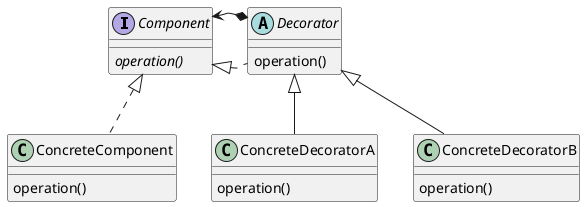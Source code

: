 @startuml
'https://plantuml.com/class-diagram

'Component <|-left-  ConcreteComponent
'Component <|-right- Decorator
'Decorator <|-down ConcreteDecoratorA
'Decorator <|-down ConcreteDecoratorB

interface Component{
{abstract}operation()
}

class ConcreteComponent implements Component{
  operation()
}

abstract class Decorator  implements Component {
  operation()
}

 Decorator   *--left--> Component

class ConcreteDecoratorA extends Decorator{
  operation()
}
class ConcreteDecoratorB  extends Decorator{
  operation()
}


@enduml